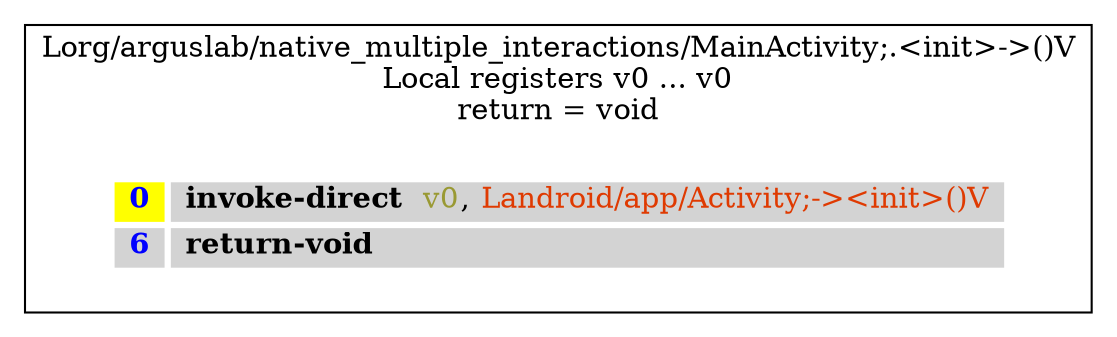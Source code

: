 digraph G {
	graph [bb="0,0,528,154",
		rankdir=TB
	];
	node [label="\N",
		shape=plaintext
	];
	subgraph cluster_230cc9d86b37c14ee6ea9794d4e26daa {
		graph [bb="8,8,520,146",
			label="Lorg/arguslab/native_multiple_interactions/MainActivity;.<init>->()V\nLocal registers v0 ... v0\nreturn = void",
			lheight=0.62,
			lp="264,119.5",
			lwidth=6.89
		];
		struct_88b30573843316ef69daef7a1431b7ae	[height=0.95833,
			label=<
<TABLE BORDER="0" CELLBORDER="0" CELLSPACING="3">
<TR><TD PORT="header"></TD></TR>
<TR><TD ALIGN="LEFT" BGCOLOR="yellow"> <FONT FACE="Times-Bold" color="blue">0</FONT> </TD><TD ALIGN="LEFT" BGCOLOR="lightgray"> <FONT FACE="Times-Bold" color="black">invoke-direct </FONT> <FONT color="#999933">v0</FONT>, <FONT color="#DF3A01">Landroid/app/Activity;-&gt;&lt;init&gt;()V</FONT> </TD></TR>
<TR><TD ALIGN="LEFT" BGCOLOR="lightgray"> <FONT FACE="Times-Bold" color="blue">6</FONT> </TD><TD ALIGN="LEFT" BGCOLOR="lightgray"> <FONT FACE="Times-Bold" color="black">return-void </FONT>  </TD></TR>
<TR><TD PORT="tail"></TD></TR>
</TABLE>>,
			pos="264,50.5",
			width=6.2361];
	}
}
